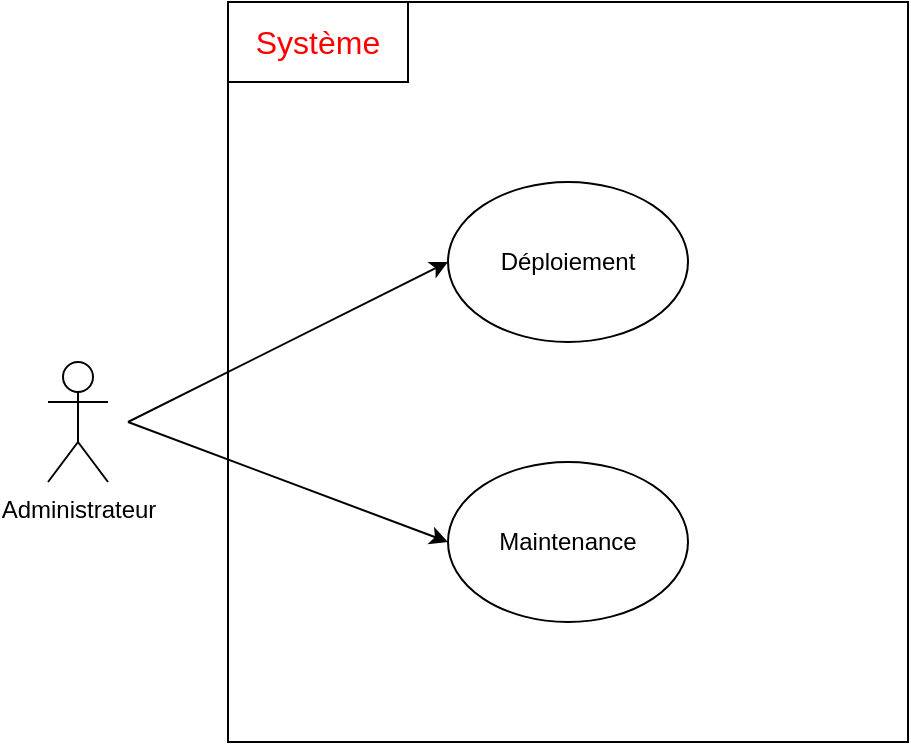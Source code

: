 <mxfile version="20.5.3"><diagram id="Xak2K5Un0-ijnLHHRd3a" name="Page-1"><mxGraphModel dx="1422" dy="780" grid="0" gridSize="10" guides="1" tooltips="1" connect="1" arrows="1" fold="1" page="1" pageScale="1" pageWidth="827" pageHeight="1169" math="0" shadow="0"><root><mxCell id="0"/><mxCell id="1" parent="0"/><mxCell id="6_wQ5WEZj9Rsj7nuWdBL-81" value="" style="rounded=0;whiteSpace=wrap;html=1;fontSize=16;fontColor=#009900;" parent="1" vertex="1"><mxGeometry x="140" y="150" width="340" height="370" as="geometry"/></mxCell><mxCell id="6_wQ5WEZj9Rsj7nuWdBL-82" value="Administrateur" style="shape=umlActor;verticalLabelPosition=bottom;verticalAlign=top;html=1;outlineConnect=0;" parent="1" vertex="1"><mxGeometry x="50" y="330" width="30" height="60" as="geometry"/></mxCell><mxCell id="6_wQ5WEZj9Rsj7nuWdBL-111" value="Système" style="rounded=0;whiteSpace=wrap;html=1;fontSize=16;fontColor=#FF0000;" parent="1" vertex="1"><mxGeometry x="140" y="150" width="90" height="40" as="geometry"/></mxCell><mxCell id="6_wQ5WEZj9Rsj7nuWdBL-120" value="Maintenance" style="ellipse;whiteSpace=wrap;html=1;" parent="1" vertex="1"><mxGeometry x="250" y="380" width="120" height="80" as="geometry"/></mxCell><mxCell id="6_wQ5WEZj9Rsj7nuWdBL-121" value="" style="endArrow=classic;html=1;rounded=0;fontSize=16;fontColor=#FF0000;entryX=0;entryY=0.5;entryDx=0;entryDy=0;" parent="1" target="6_wQ5WEZj9Rsj7nuWdBL-120" edge="1"><mxGeometry width="50" height="50" relative="1" as="geometry"><mxPoint x="90" y="360" as="sourcePoint"/><mxPoint x="380" y="340" as="targetPoint"/></mxGeometry></mxCell><mxCell id="6_wQ5WEZj9Rsj7nuWdBL-123" value="" style="endArrow=classic;html=1;rounded=0;fontSize=16;fontColor=#FF0000;entryX=0;entryY=0.5;entryDx=0;entryDy=0;" parent="1" target="aUcIdakwjzFIB6W6v6Cq-1" edge="1"><mxGeometry width="50" height="50" relative="1" as="geometry"><mxPoint x="90" y="360" as="sourcePoint"/><mxPoint x="250" y="460" as="targetPoint"/></mxGeometry></mxCell><mxCell id="aUcIdakwjzFIB6W6v6Cq-1" value="Déploiement" style="ellipse;whiteSpace=wrap;html=1;" vertex="1" parent="1"><mxGeometry x="250" y="240" width="120" height="80" as="geometry"/></mxCell></root></mxGraphModel></diagram></mxfile>